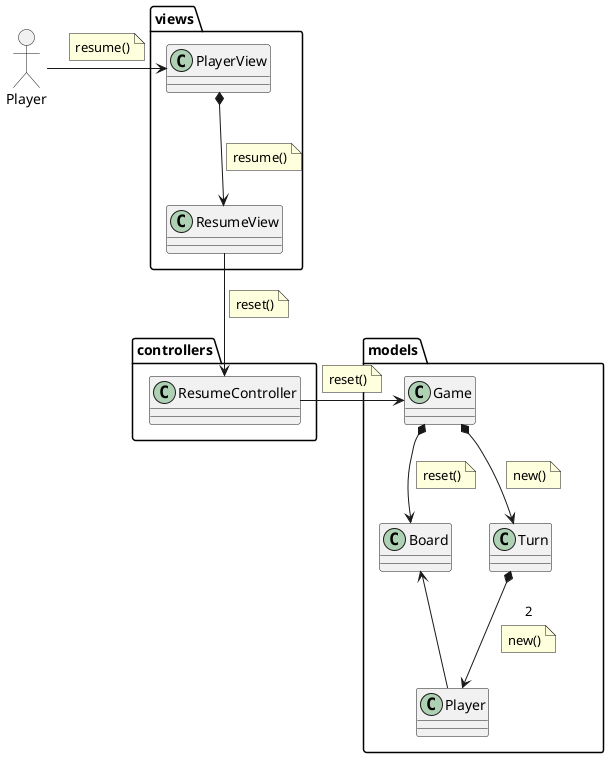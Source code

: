 @startuml
allow_mixing
actor :Player: as Player
package models { }
package views { }
package controllers { }

class views.ResumeView
Player -> views.PlayerView 
note on link
resume()
end note
views.PlayerView *--> views.ResumeView
note on link
resume()
end note

class controllers.ResumeController
views.ResumeView --> controllers.ResumeController
note on link
reset()
end note

class models.Board
class models.Player
class models.Turn
class models.Game
controllers.ResumeController -> models.Game
note on link
reset()
end note

models.Game *--> models.Board
note on link
reset()
end note
models.Game *--> models.Turn
note on link
new()
end note
models.Turn *--> models.Player : 2
note on link
new()
end note
models.Player -up-> models.Board
@enduml